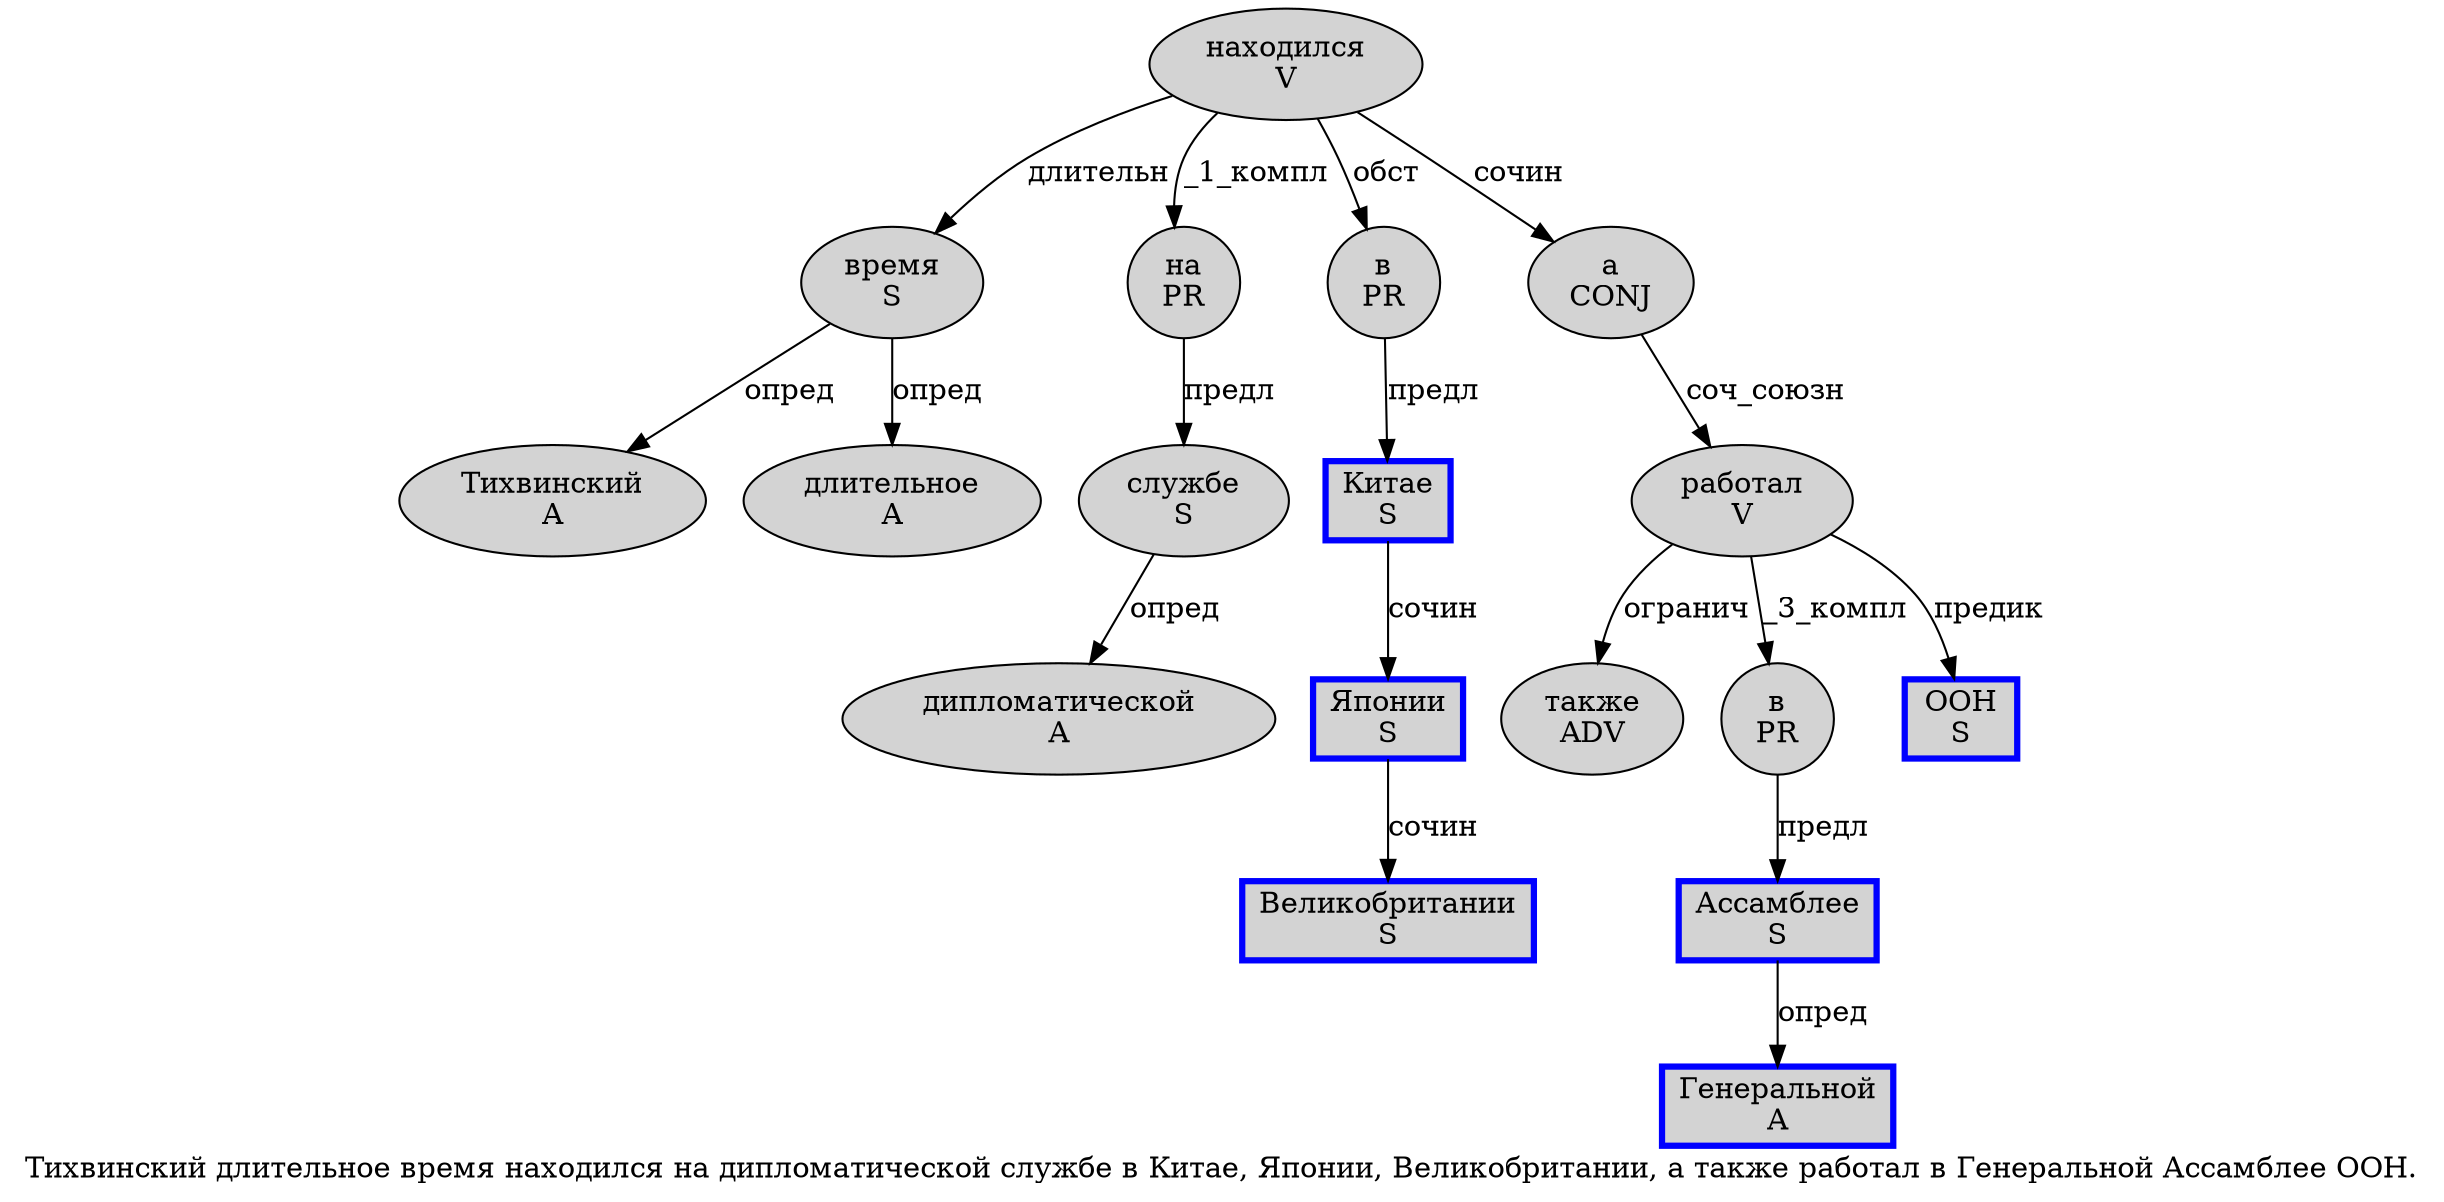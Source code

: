 digraph SENTENCE_140 {
	graph [label="Тихвинский длительное время находился на дипломатической службе в Китае, Японии, Великобритании, а также работал в Генеральной Ассамблее ООН."]
	node [style=filled]
		0 [label="Тихвинский
A" color="" fillcolor=lightgray penwidth=1 shape=ellipse]
		1 [label="длительное
A" color="" fillcolor=lightgray penwidth=1 shape=ellipse]
		2 [label="время
S" color="" fillcolor=lightgray penwidth=1 shape=ellipse]
		3 [label="находился
V" color="" fillcolor=lightgray penwidth=1 shape=ellipse]
		4 [label="на
PR" color="" fillcolor=lightgray penwidth=1 shape=ellipse]
		5 [label="дипломатической
A" color="" fillcolor=lightgray penwidth=1 shape=ellipse]
		6 [label="службе
S" color="" fillcolor=lightgray penwidth=1 shape=ellipse]
		7 [label="в
PR" color="" fillcolor=lightgray penwidth=1 shape=ellipse]
		8 [label="Китае
S" color=blue fillcolor=lightgray penwidth=3 shape=box]
		10 [label="Японии
S" color=blue fillcolor=lightgray penwidth=3 shape=box]
		12 [label="Великобритании
S" color=blue fillcolor=lightgray penwidth=3 shape=box]
		14 [label="а
CONJ" color="" fillcolor=lightgray penwidth=1 shape=ellipse]
		15 [label="также
ADV" color="" fillcolor=lightgray penwidth=1 shape=ellipse]
		16 [label="работал
V" color="" fillcolor=lightgray penwidth=1 shape=ellipse]
		17 [label="в
PR" color="" fillcolor=lightgray penwidth=1 shape=ellipse]
		18 [label="Генеральной
A" color=blue fillcolor=lightgray penwidth=3 shape=box]
		19 [label="Ассамблее
S" color=blue fillcolor=lightgray penwidth=3 shape=box]
		20 [label="ООН
S" color=blue fillcolor=lightgray penwidth=3 shape=box]
			17 -> 19 [label="предл"]
			2 -> 0 [label="опред"]
			2 -> 1 [label="опред"]
			14 -> 16 [label="соч_союзн"]
			10 -> 12 [label="сочин"]
			16 -> 15 [label="огранич"]
			16 -> 17 [label="_3_компл"]
			16 -> 20 [label="предик"]
			4 -> 6 [label="предл"]
			8 -> 10 [label="сочин"]
			3 -> 2 [label="длительн"]
			3 -> 4 [label="_1_компл"]
			3 -> 7 [label="обст"]
			3 -> 14 [label="сочин"]
			6 -> 5 [label="опред"]
			19 -> 18 [label="опред"]
			7 -> 8 [label="предл"]
}